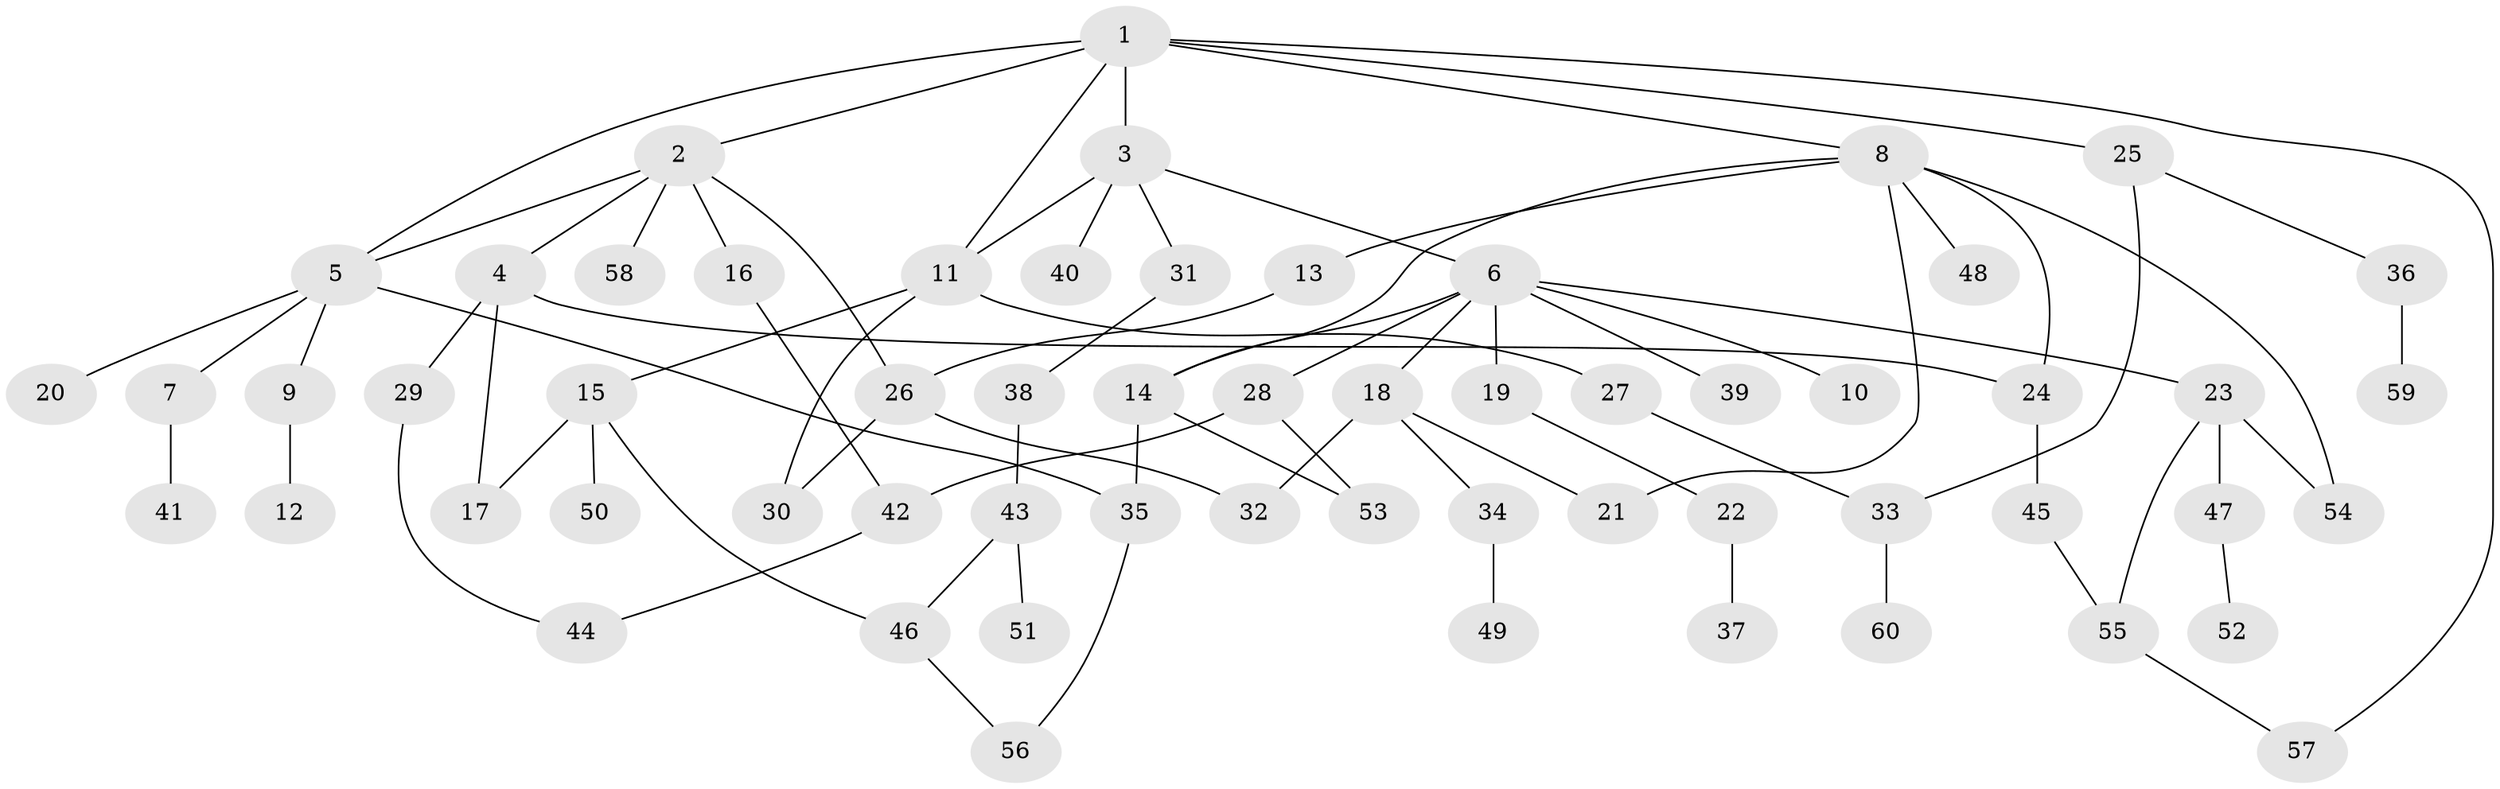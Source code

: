 // coarse degree distribution, {7: 0.06666666666666667, 5: 0.1, 4: 0.23333333333333334, 6: 0.03333333333333333, 1: 0.23333333333333334, 3: 0.13333333333333333, 2: 0.2}
// Generated by graph-tools (version 1.1) at 2025/48/03/04/25 22:48:53]
// undirected, 60 vertices, 78 edges
graph export_dot {
  node [color=gray90,style=filled];
  1;
  2;
  3;
  4;
  5;
  6;
  7;
  8;
  9;
  10;
  11;
  12;
  13;
  14;
  15;
  16;
  17;
  18;
  19;
  20;
  21;
  22;
  23;
  24;
  25;
  26;
  27;
  28;
  29;
  30;
  31;
  32;
  33;
  34;
  35;
  36;
  37;
  38;
  39;
  40;
  41;
  42;
  43;
  44;
  45;
  46;
  47;
  48;
  49;
  50;
  51;
  52;
  53;
  54;
  55;
  56;
  57;
  58;
  59;
  60;
  1 -- 2;
  1 -- 3;
  1 -- 5;
  1 -- 8;
  1 -- 25;
  1 -- 57;
  1 -- 11;
  2 -- 4;
  2 -- 16;
  2 -- 26;
  2 -- 58;
  2 -- 5;
  3 -- 6;
  3 -- 11;
  3 -- 31;
  3 -- 40;
  4 -- 17;
  4 -- 24;
  4 -- 29;
  5 -- 7;
  5 -- 9;
  5 -- 20;
  5 -- 35;
  6 -- 10;
  6 -- 18;
  6 -- 19;
  6 -- 23;
  6 -- 28;
  6 -- 39;
  6 -- 14;
  7 -- 41;
  8 -- 13;
  8 -- 14;
  8 -- 21;
  8 -- 48;
  8 -- 54;
  8 -- 24;
  9 -- 12;
  11 -- 15;
  11 -- 27;
  11 -- 30;
  13 -- 26;
  14 -- 35;
  14 -- 53;
  15 -- 46;
  15 -- 50;
  15 -- 17;
  16 -- 42;
  18 -- 34;
  18 -- 21;
  18 -- 32;
  19 -- 22;
  22 -- 37;
  23 -- 47;
  23 -- 54;
  23 -- 55;
  24 -- 45;
  25 -- 36;
  25 -- 33;
  26 -- 32;
  26 -- 30;
  27 -- 33;
  28 -- 53;
  28 -- 42;
  29 -- 44;
  31 -- 38;
  33 -- 60;
  34 -- 49;
  35 -- 56;
  36 -- 59;
  38 -- 43;
  42 -- 44;
  43 -- 51;
  43 -- 46;
  45 -- 55;
  46 -- 56;
  47 -- 52;
  55 -- 57;
}
